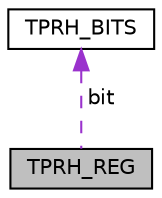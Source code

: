 digraph "TPRH_REG"
{
  edge [fontname="Helvetica",fontsize="10",labelfontname="Helvetica",labelfontsize="10"];
  node [fontname="Helvetica",fontsize="10",shape=record];
  Node1 [label="TPRH_REG",height=0.2,width=0.4,color="black", fillcolor="grey75", style="filled", fontcolor="black"];
  Node2 -> Node1 [dir="back",color="darkorchid3",fontsize="10",style="dashed",label=" bit" ,fontname="Helvetica"];
  Node2 [label="TPRH_BITS",height=0.2,width=0.4,color="black", fillcolor="white", style="filled",URL="$struct_t_p_r_h___b_i_t_s.html"];
}

